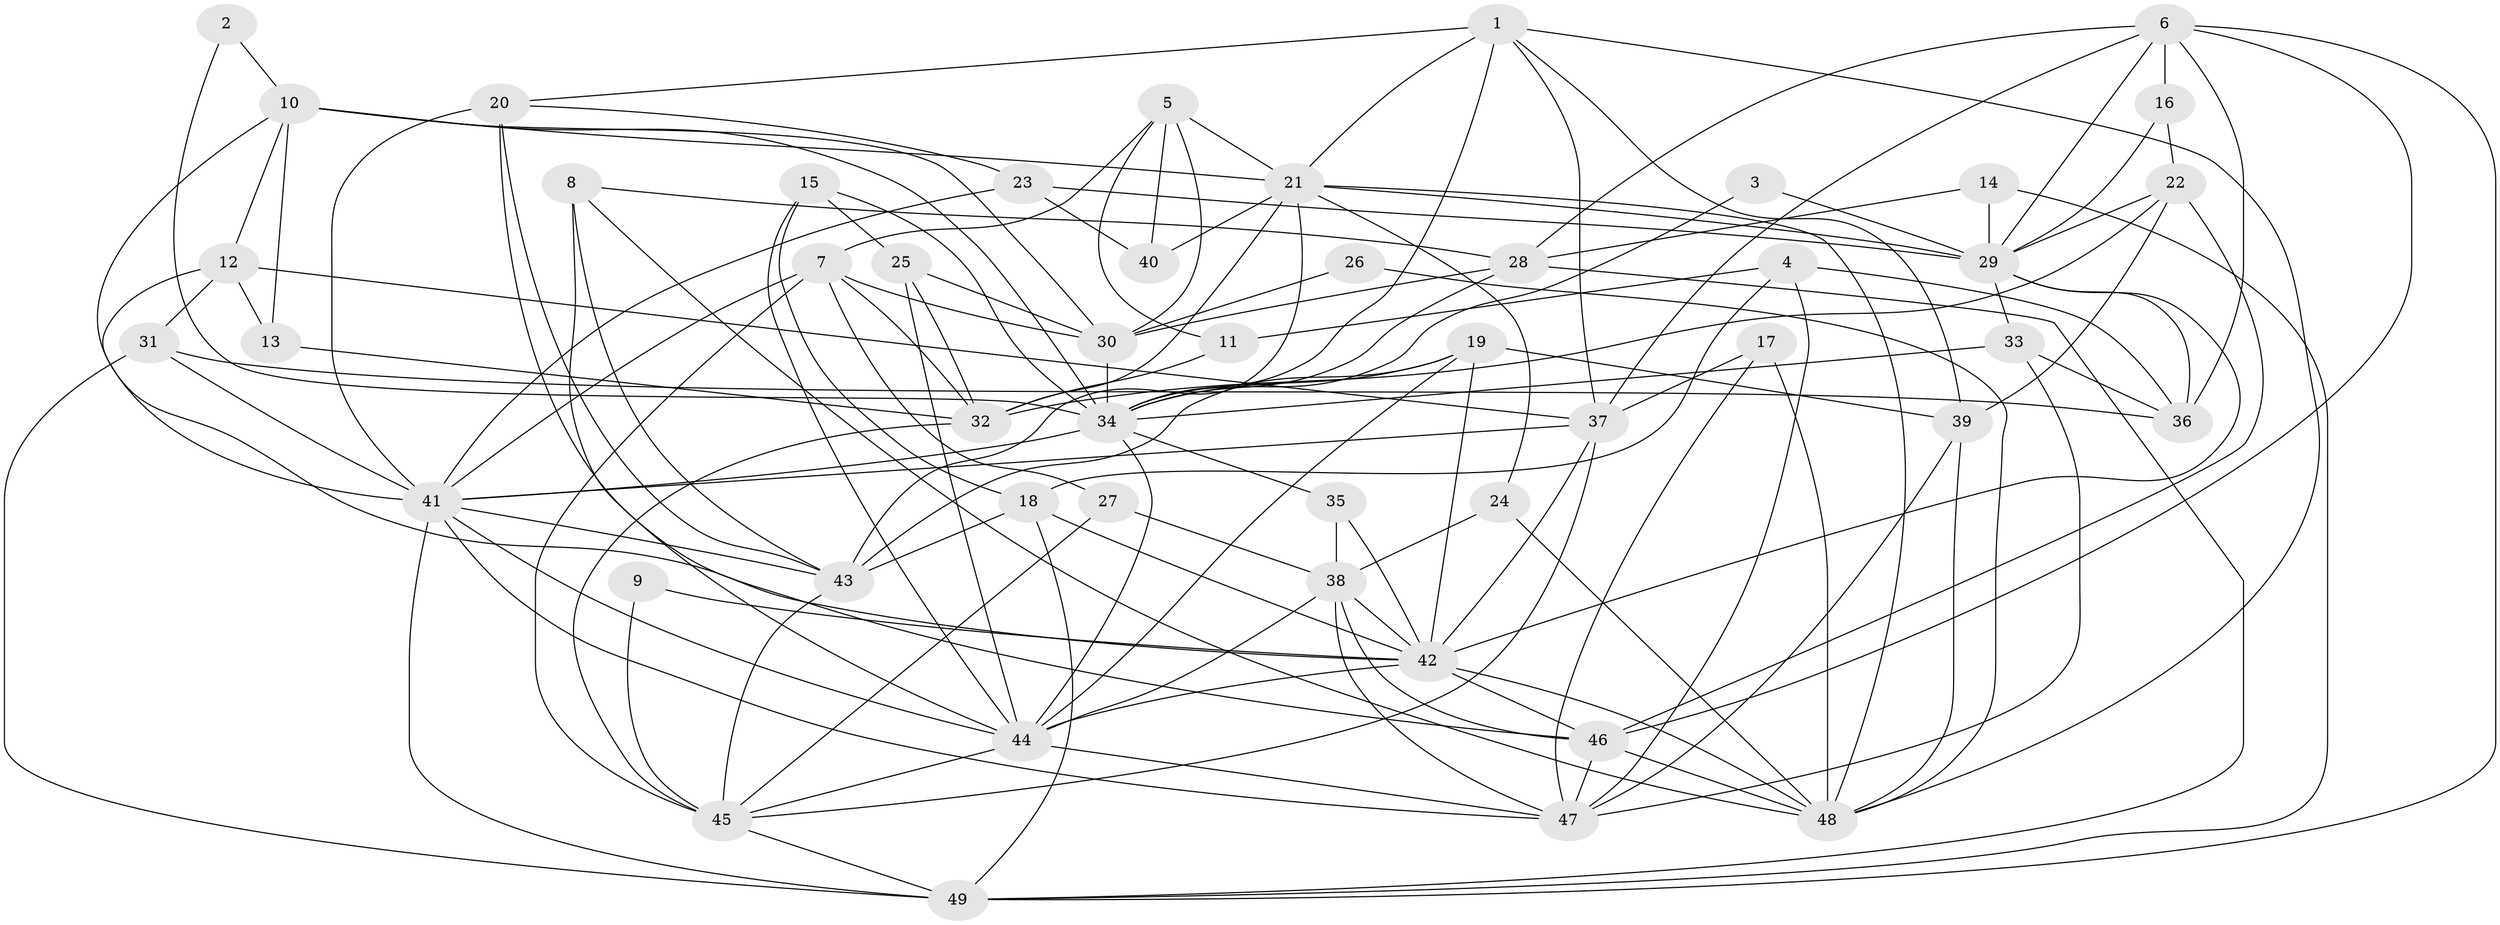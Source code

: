 // original degree distribution, {5: 0.14432989690721648, 7: 0.05154639175257732, 4: 0.32989690721649484, 2: 0.13402061855670103, 3: 0.23711340206185566, 6: 0.10309278350515463}
// Generated by graph-tools (version 1.1) at 2025/26/03/09/25 03:26:16]
// undirected, 49 vertices, 136 edges
graph export_dot {
graph [start="1"]
  node [color=gray90,style=filled];
  1;
  2;
  3;
  4;
  5;
  6;
  7;
  8;
  9;
  10;
  11;
  12;
  13;
  14;
  15;
  16;
  17;
  18;
  19;
  20;
  21;
  22;
  23;
  24;
  25;
  26;
  27;
  28;
  29;
  30;
  31;
  32;
  33;
  34;
  35;
  36;
  37;
  38;
  39;
  40;
  41;
  42;
  43;
  44;
  45;
  46;
  47;
  48;
  49;
  1 -- 20 [weight=1.0];
  1 -- 21 [weight=1.0];
  1 -- 34 [weight=1.0];
  1 -- 37 [weight=1.0];
  1 -- 39 [weight=1.0];
  1 -- 48 [weight=1.0];
  2 -- 10 [weight=1.0];
  2 -- 34 [weight=1.0];
  3 -- 29 [weight=1.0];
  3 -- 34 [weight=1.0];
  4 -- 11 [weight=1.0];
  4 -- 18 [weight=1.0];
  4 -- 36 [weight=1.0];
  4 -- 47 [weight=1.0];
  5 -- 7 [weight=1.0];
  5 -- 11 [weight=1.0];
  5 -- 21 [weight=1.0];
  5 -- 30 [weight=1.0];
  5 -- 40 [weight=2.0];
  6 -- 16 [weight=1.0];
  6 -- 28 [weight=1.0];
  6 -- 29 [weight=1.0];
  6 -- 36 [weight=1.0];
  6 -- 37 [weight=1.0];
  6 -- 46 [weight=1.0];
  6 -- 49 [weight=1.0];
  7 -- 27 [weight=1.0];
  7 -- 30 [weight=1.0];
  7 -- 32 [weight=1.0];
  7 -- 41 [weight=1.0];
  7 -- 45 [weight=1.0];
  8 -- 28 [weight=1.0];
  8 -- 43 [weight=1.0];
  8 -- 44 [weight=1.0];
  8 -- 48 [weight=1.0];
  9 -- 42 [weight=2.0];
  9 -- 45 [weight=1.0];
  10 -- 12 [weight=1.0];
  10 -- 13 [weight=1.0];
  10 -- 21 [weight=1.0];
  10 -- 30 [weight=1.0];
  10 -- 34 [weight=1.0];
  10 -- 41 [weight=1.0];
  11 -- 32 [weight=1.0];
  12 -- 13 [weight=1.0];
  12 -- 31 [weight=1.0];
  12 -- 37 [weight=1.0];
  12 -- 42 [weight=1.0];
  13 -- 32 [weight=1.0];
  14 -- 28 [weight=1.0];
  14 -- 29 [weight=1.0];
  14 -- 49 [weight=1.0];
  15 -- 18 [weight=1.0];
  15 -- 25 [weight=1.0];
  15 -- 34 [weight=1.0];
  15 -- 44 [weight=1.0];
  16 -- 22 [weight=1.0];
  16 -- 29 [weight=1.0];
  17 -- 37 [weight=1.0];
  17 -- 47 [weight=1.0];
  17 -- 48 [weight=1.0];
  18 -- 42 [weight=1.0];
  18 -- 43 [weight=1.0];
  18 -- 49 [weight=1.0];
  19 -- 34 [weight=1.0];
  19 -- 39 [weight=1.0];
  19 -- 42 [weight=1.0];
  19 -- 43 [weight=1.0];
  19 -- 44 [weight=1.0];
  20 -- 23 [weight=1.0];
  20 -- 41 [weight=1.0];
  20 -- 43 [weight=1.0];
  20 -- 46 [weight=1.0];
  21 -- 24 [weight=1.0];
  21 -- 29 [weight=1.0];
  21 -- 32 [weight=1.0];
  21 -- 40 [weight=1.0];
  21 -- 43 [weight=2.0];
  21 -- 48 [weight=1.0];
  22 -- 29 [weight=1.0];
  22 -- 32 [weight=1.0];
  22 -- 39 [weight=1.0];
  22 -- 46 [weight=1.0];
  23 -- 29 [weight=1.0];
  23 -- 40 [weight=1.0];
  23 -- 41 [weight=1.0];
  24 -- 38 [weight=1.0];
  24 -- 48 [weight=1.0];
  25 -- 30 [weight=1.0];
  25 -- 32 [weight=1.0];
  25 -- 44 [weight=2.0];
  26 -- 30 [weight=1.0];
  26 -- 48 [weight=1.0];
  27 -- 38 [weight=1.0];
  27 -- 45 [weight=1.0];
  28 -- 30 [weight=1.0];
  28 -- 34 [weight=1.0];
  28 -- 49 [weight=1.0];
  29 -- 33 [weight=1.0];
  29 -- 36 [weight=1.0];
  29 -- 42 [weight=1.0];
  30 -- 34 [weight=1.0];
  31 -- 36 [weight=1.0];
  31 -- 41 [weight=1.0];
  31 -- 49 [weight=1.0];
  32 -- 45 [weight=1.0];
  33 -- 34 [weight=1.0];
  33 -- 36 [weight=1.0];
  33 -- 47 [weight=1.0];
  34 -- 35 [weight=1.0];
  34 -- 41 [weight=1.0];
  34 -- 44 [weight=1.0];
  35 -- 38 [weight=1.0];
  35 -- 42 [weight=1.0];
  37 -- 41 [weight=1.0];
  37 -- 42 [weight=1.0];
  37 -- 45 [weight=1.0];
  38 -- 42 [weight=2.0];
  38 -- 44 [weight=1.0];
  38 -- 46 [weight=2.0];
  38 -- 47 [weight=1.0];
  39 -- 47 [weight=1.0];
  39 -- 48 [weight=1.0];
  41 -- 43 [weight=1.0];
  41 -- 44 [weight=2.0];
  41 -- 47 [weight=1.0];
  41 -- 49 [weight=2.0];
  42 -- 44 [weight=1.0];
  42 -- 46 [weight=1.0];
  42 -- 48 [weight=1.0];
  43 -- 45 [weight=1.0];
  44 -- 45 [weight=1.0];
  44 -- 47 [weight=1.0];
  45 -- 49 [weight=1.0];
  46 -- 47 [weight=1.0];
  46 -- 48 [weight=1.0];
}
